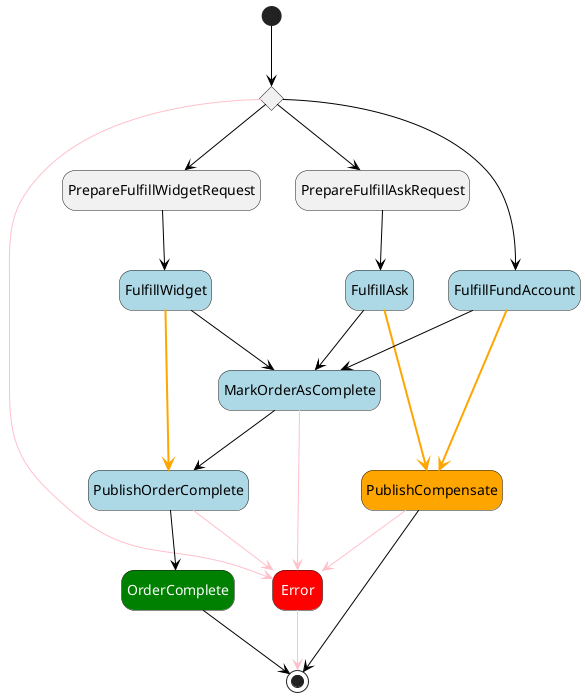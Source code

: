 @startuml
hide empty description
skinparam LineBackgroundColor #black
skinparam ArrowColor #black
skinparam state {
    BackgroundColor<<aslFail>> #red
    FontColor<<aslFail>> #white

    BackgroundColor<<aslTask>> #lightblue
    BackgroundColor<<Compensate>> #orange

    BackgroundColor<<aslSucceed>> #green
    FontColor<<aslSucceed>> #white
}
state "Dispatch by type of item" as state1<<Choice>>
state "PrepareFulfillWidgetRequest" as state2<<aslPass>>
state "PrepareFulfillAskRequest" as state3<<aslPass>>
state "FulfillWidget" as state4<<aslTask>>
state "FulfillAsk" as state5<<aslTask>>
state "FulfillFundAccount" as state6<<aslTask>>
state "MarkOrderAsComplete" as state7<<aslTask>>
state "Error" as state8<<aslFail>>
state "PublishOrderComplete" as state9<<aslTask>>
state "OrderComplete" as state10<<aslSucceed>>
state "PublishCompensate" as state11<<Compensate>>
[*] --> state1
state1 --> state2
state1 --> state3
state1 --> state6
state1 -[#pink]-> state8
state2 --> state4
state3 --> state5
state4 --> state7
state4 -[bold,#orange]-> state9
state5 --> state7
state5 -[bold,#orange]-> state11
state6 --> state7
state6 -[bold,#orange]-> state11
state7 --> state9
state7 -[#pink]-> state8
state8 -[#pink]-> [*]
state9 --> state10
state9 -[#pink]-> state8
state10 --> [*]
state11 --> [*]
state11 -[#pink]-> state8
@enduml
